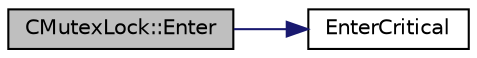 digraph "CMutexLock::Enter"
{
  edge [fontname="Helvetica",fontsize="10",labelfontname="Helvetica",labelfontsize="10"];
  node [fontname="Helvetica",fontsize="10",shape=record];
  rankdir="LR";
  Node5 [label="CMutexLock::Enter",height=0.2,width=0.4,color="black", fillcolor="grey75", style="filled", fontcolor="black"];
  Node5 -> Node6 [color="midnightblue",fontsize="10",style="solid",fontname="Helvetica"];
  Node6 [label="EnterCritical",height=0.2,width=0.4,color="black", fillcolor="white", style="filled",URL="$de/d6b/sync_8h.html#afc02589835b058cee9b180e89ee234c9"];
}
